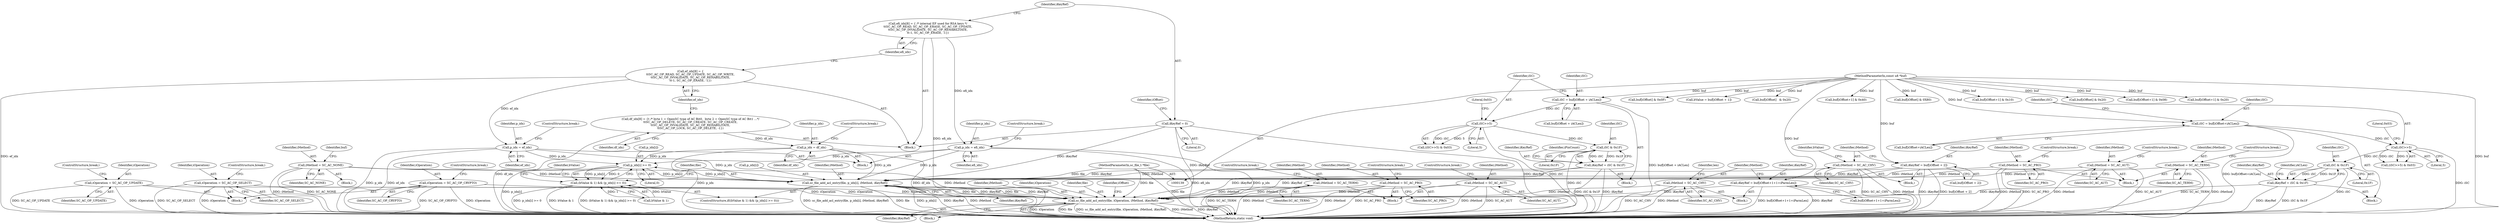 digraph "0_OpenSC_8fe377e93b4b56060e5bbfb6f3142ceaeca744fa_17@array" {
"1000494" [label="(Call,p_idx[i] >= 0)"];
"1000379" [label="(Call,p_idx = df_idx)"];
"1000145" [label="(Call,df_idx[8] = {\t /* byte 1 = OpenSC type of AC Bit0,  byte 2 = OpenSC type of AC Bit1 ...*/\n\t\tSC_AC_OP_DELETE, SC_AC_OP_CREATE, SC_AC_OP_CREATE,\n\t\tSC_AC_OP_INVALIDATE, SC_AC_OP_REHABILITATE,\n\t\tSC_AC_OP_LOCK, SC_AC_OP_DELETE, -1})"];
"1000499" [label="(Call,sc_file_add_acl_entry(file, p_idx[i], iMethod, iKeyRef))"];
"1000366" [label="(Call,sc_file_add_acl_entry(file, iOperation, iMethod, iKeyRef))"];
"1000140" [label="(MethodParameterIn,sc_file_t *file)"];
"1000352" [label="(Call,iOperation = SC_AC_OP_CRYPTO)"];
"1000357" [label="(Call,iOperation = SC_AC_OP_UPDATE)"];
"1000362" [label="(Call,iOperation = SC_AC_OP_SELECT)"];
"1000283" [label="(Call,iMethod = SC_AC_TERM)"];
"1000288" [label="(Call,iMethod = SC_AC_AUT)"];
"1000294" [label="(Call,iMethod = SC_AC_PRO)"];
"1000334" [label="(Call,iMethod = SC_AC_CHV)"];
"1000191" [label="(Call,iMethod = SC_AC_NONE)"];
"1000156" [label="(Call,iKeyRef = 0)"];
"1000298" [label="(Call,iKeyRef = iSC & 0x1F)"];
"1000300" [label="(Call,iSC & 0x1F)"];
"1000277" [label="(Call,iSC>>5)"];
"1000268" [label="(Call,iSC = buf[iOffset+iACLen])"];
"1000141" [label="(MethodParameterIn,const u8 *buf)"];
"1000462" [label="(Call,iKeyRef = buf[iOffset + 2])"];
"1000443" [label="(Call,iKeyRef = iSC & 0x1F)"];
"1000445" [label="(Call,iSC & 0x1F)"];
"1000422" [label="(Call,iSC>>5)"];
"1000413" [label="(Call,iSC = buf[iOffset + iACLen])"];
"1000323" [label="(Call,iKeyRef = buf[iOffset+1+1+iParmLen])"];
"1000494" [label="(Call,p_idx[i] >= 0)"];
"1000389" [label="(Call,p_idx = ef_idx)"];
"1000148" [label="(Call,ef_idx[8] = {\n\t\tSC_AC_OP_READ, SC_AC_OP_UPDATE, SC_AC_OP_WRITE,\n\t\tSC_AC_OP_INVALIDATE, SC_AC_OP_REHABILITATE,\n\t\t-1, SC_AC_OP_ERASE, -1})"];
"1000384" [label="(Call,p_idx = efi_idx)"];
"1000151" [label="(Call,efi_idx[8] = { /* internal EF used for RSA keys */\n\t\tSC_AC_OP_READ, SC_AC_OP_ERASE, SC_AC_OP_UPDATE,\n\t\tSC_AC_OP_INVALIDATE, SC_AC_OP_REHABILITATE,\n\t\t-1, SC_AC_OP_ERASE, -1})"];
"1000439" [label="(Call,iMethod = SC_AC_PRO)"];
"1000433" [label="(Call,iMethod = SC_AC_AUT)"];
"1000469" [label="(Call,iMethod = SC_AC_CHV)"];
"1000428" [label="(Call,iMethod = SC_AC_TERM)"];
"1000490" [label="(Call,(bValue & 1) && (p_idx[i] >= 0))"];
"1000192" [label="(Identifier,iMethod)"];
"1000414" [label="(Identifier,iSC)"];
"1000339" [label="(Identifier,len)"];
"1000175" [label="(Call,buf[iOffset] & 0x0F)"];
"1000369" [label="(Identifier,iMethod)"];
"1000387" [label="(ControlStructure,break;)"];
"1000277" [label="(Call,iSC>>5)"];
"1000146" [label="(Identifier,df_idx)"];
"1000290" [label="(Identifier,SC_AC_AUT)"];
"1000269" [label="(Identifier,iSC)"];
"1000499" [label="(Call,sc_file_add_acl_entry(file, p_idx[i], iMethod, iKeyRef))"];
"1000381" [label="(Identifier,df_idx)"];
"1000404" [label="(Block,)"];
"1000495" [label="(Call,p_idx[i])"];
"1000433" [label="(Call,iMethod = SC_AC_AUT)"];
"1000156" [label="(Call,iKeyRef = 0)"];
"1000436" [label="(ControlStructure,break;)"];
"1000386" [label="(Identifier,efi_idx)"];
"1000415" [label="(Call,buf[iOffset + iACLen])"];
"1000353" [label="(Identifier,iOperation)"];
"1000286" [label="(ControlStructure,break;)"];
"1000151" [label="(Call,efi_idx[8] = { /* internal EF used for RSA keys */\n\t\tSC_AC_OP_READ, SC_AC_OP_ERASE, SC_AC_OP_UPDATE,\n\t\tSC_AC_OP_INVALIDATE, SC_AC_OP_REHABILITATE,\n\t\t-1, SC_AC_OP_ERASE, -1})"];
"1000413" [label="(Call,iSC = buf[iOffset + iACLen])"];
"1000259" [label="(Block,)"];
"1000489" [label="(ControlStructure,if((bValue & 1) && (p_idx[i] >= 0)))"];
"1000444" [label="(Identifier,iKeyRef)"];
"1000462" [label="(Call,iKeyRef = buf[iOffset + 2])"];
"1000443" [label="(Call,iKeyRef = iSC & 0x1F)"];
"1000352" [label="(Call,iOperation = SC_AC_OP_CRYPTO)"];
"1000148" [label="(Call,ef_idx[8] = {\n\t\tSC_AC_OP_READ, SC_AC_OP_UPDATE, SC_AC_OP_WRITE,\n\t\tSC_AC_OP_INVALIDATE, SC_AC_OP_REHABILITATE,\n\t\t-1, SC_AC_OP_ERASE, -1})"];
"1000359" [label="(Identifier,SC_AC_OP_UPDATE)"];
"1000368" [label="(Identifier,iOperation)"];
"1000145" [label="(Call,df_idx[8] = {\t /* byte 1 = OpenSC type of AC Bit0,  byte 2 = OpenSC type of AC Bit1 ...*/\n\t\tSC_AC_OP_DELETE, SC_AC_OP_CREATE, SC_AC_OP_CREATE,\n\t\tSC_AC_OP_INVALIDATE, SC_AC_OP_REHABILITATE,\n\t\tSC_AC_OP_LOCK, SC_AC_OP_DELETE, -1})"];
"1000367" [label="(Identifier,file)"];
"1000391" [label="(Identifier,ef_idx)"];
"1000296" [label="(Identifier,SC_AC_PRO)"];
"1000336" [label="(Identifier,SC_AC_CHV)"];
"1000430" [label="(Identifier,SC_AC_TERM)"];
"1000360" [label="(ControlStructure,break;)"];
"1000158" [label="(Literal,0)"];
"1000434" [label="(Identifier,iMethod)"];
"1000442" [label="(ControlStructure,break;)"];
"1000295" [label="(Identifier,iMethod)"];
"1000392" [label="(ControlStructure,break;)"];
"1000424" [label="(Literal,5)"];
"1000464" [label="(Call,buf[iOffset + 2])"];
"1000280" [label="(Literal,0x03)"];
"1000384" [label="(Call,p_idx = efi_idx)"];
"1000440" [label="(Identifier,iMethod)"];
"1000200" [label="(Block,)"];
"1000281" [label="(Block,)"];
"1000197" [label="(Identifier,buf)"];
"1000379" [label="(Call,p_idx = df_idx)"];
"1000491" [label="(Call,bValue & 1)"];
"1000472" [label="(Call,bValue = buf[iOffset + 1])"];
"1000279" [label="(Literal,5)"];
"1000494" [label="(Call,p_idx[i] >= 0)"];
"1000143" [label="(Block,)"];
"1000285" [label="(Identifier,SC_AC_TERM)"];
"1000380" [label="(Identifier,p_idx)"];
"1000171" [label="(Block,)"];
"1000278" [label="(Identifier,iSC)"];
"1000363" [label="(Identifier,iOperation)"];
"1000519" [label="(MethodReturn,static void)"];
"1000140" [label="(MethodParameterIn,sc_file_t *file)"];
"1000446" [label="(Identifier,iSC)"];
"1000390" [label="(Identifier,p_idx)"];
"1000469" [label="(Call,iMethod = SC_AC_CHV)"];
"1000366" [label="(Call,sc_file_add_acl_entry(file, iOperation, iMethod, iKeyRef))"];
"1000276" [label="(Call,(iSC>>5) & 0x03)"];
"1000323" [label="(Call,iKeyRef = buf[iOffset+1+1+iParmLen])"];
"1000470" [label="(Identifier,iMethod)"];
"1000302" [label="(Literal,0x1F)"];
"1000501" [label="(Call,p_idx[i])"];
"1000445" [label="(Call,iSC & 0x1F)"];
"1000210" [label="(Call,buf[iOffset]   & 0x20)"];
"1000218" [label="(Call,buf[iOffset+1] & 0x40)"];
"1000377" [label="(Block,)"];
"1000431" [label="(ControlStructure,break;)"];
"1000435" [label="(Identifier,SC_AC_AUT)"];
"1000498" [label="(Literal,0)"];
"1000289" [label="(Identifier,iMethod)"];
"1000500" [label="(Identifier,file)"];
"1000425" [label="(Literal,0x03)"];
"1000426" [label="(Block,)"];
"1000193" [label="(Identifier,SC_AC_NONE)"];
"1000441" [label="(Identifier,SC_AC_PRO)"];
"1000449" [label="(Identifier,iPinCount)"];
"1000507" [label="(Identifier,bValue)"];
"1000141" [label="(MethodParameterIn,const u8 *buf)"];
"1000149" [label="(Identifier,ef_idx)"];
"1000195" [label="(Call,buf[iOffset] & 0X80)"];
"1000505" [label="(Identifier,iKeyRef)"];
"1000429" [label="(Identifier,iMethod)"];
"1000191" [label="(Call,iMethod = SC_AC_NONE)"];
"1000428" [label="(Call,iMethod = SC_AC_TERM)"];
"1000421" [label="(Call,(iSC>>5) & 0x03)"];
"1000288" [label="(Call,iMethod = SC_AC_AUT)"];
"1000357" [label="(Call,iOperation = SC_AC_OP_UPDATE)"];
"1000299" [label="(Identifier,iKeyRef)"];
"1000350" [label="(Block,)"];
"1000157" [label="(Identifier,iKeyRef)"];
"1000297" [label="(ControlStructure,break;)"];
"1000294" [label="(Call,iMethod = SC_AC_PRO)"];
"1000439" [label="(Call,iMethod = SC_AC_PRO)"];
"1000270" [label="(Call,buf[iOffset+iACLen])"];
"1000463" [label="(Identifier,iKeyRef)"];
"1000298" [label="(Call,iKeyRef = iSC & 0x1F)"];
"1000325" [label="(Call,buf[iOffset+1+1+iParmLen])"];
"1000163" [label="(Identifier,iOffset)"];
"1000382" [label="(ControlStructure,break;)"];
"1000334" [label="(Call,iMethod = SC_AC_CHV)"];
"1000311" [label="(Block,)"];
"1000504" [label="(Identifier,iMethod)"];
"1000291" [label="(ControlStructure,break;)"];
"1000355" [label="(ControlStructure,break;)"];
"1000324" [label="(Identifier,iKeyRef)"];
"1000422" [label="(Call,iSC>>5)"];
"1000364" [label="(Identifier,SC_AC_OP_SELECT)"];
"1000354" [label="(Identifier,SC_AC_OP_CRYPTO)"];
"1000471" [label="(Identifier,SC_AC_CHV)"];
"1000447" [label="(Literal,0x1F)"];
"1000370" [label="(Identifier,iKeyRef)"];
"1000238" [label="(Call,buf[iOffset+1] & 0x10)"];
"1000454" [label="(Block,)"];
"1000283" [label="(Call,iMethod = SC_AC_TERM)"];
"1000284" [label="(Identifier,iMethod)"];
"1000362" [label="(Call,iOperation = SC_AC_OP_SELECT)"];
"1000301" [label="(Identifier,iSC)"];
"1000399" [label="(Call,buf[iOffset] & 0x20)"];
"1000152" [label="(Identifier,efi_idx)"];
"1000385" [label="(Identifier,p_idx)"];
"1000335" [label="(Identifier,iMethod)"];
"1000268" [label="(Call,iSC = buf[iOffset+iACLen])"];
"1000490" [label="(Call,(bValue & 1) && (p_idx[i] >= 0))"];
"1000358" [label="(Identifier,iOperation)"];
"1000300" [label="(Call,iSC & 0x1F)"];
"1000305" [label="(Identifier,iACLen)"];
"1000423" [label="(Identifier,iSC)"];
"1000248" [label="(Call,buf[iOffset+1] & 0x08)"];
"1000389" [label="(Call,p_idx = ef_idx)"];
"1000510" [label="(Identifier,iOffset)"];
"1000473" [label="(Identifier,bValue)"];
"1000365" [label="(ControlStructure,break;)"];
"1000228" [label="(Call,buf[iOffset+1] & 0x20)"];
"1000494" -> "1000490"  [label="AST: "];
"1000494" -> "1000498"  [label="CFG: "];
"1000495" -> "1000494"  [label="AST: "];
"1000498" -> "1000494"  [label="AST: "];
"1000490" -> "1000494"  [label="CFG: "];
"1000494" -> "1000519"  [label="DDG: p_idx[i]"];
"1000494" -> "1000490"  [label="DDG: p_idx[i]"];
"1000494" -> "1000490"  [label="DDG: 0"];
"1000379" -> "1000494"  [label="DDG: p_idx"];
"1000499" -> "1000494"  [label="DDG: p_idx[i]"];
"1000389" -> "1000494"  [label="DDG: p_idx"];
"1000384" -> "1000494"  [label="DDG: p_idx"];
"1000494" -> "1000499"  [label="DDG: p_idx[i]"];
"1000379" -> "1000377"  [label="AST: "];
"1000379" -> "1000381"  [label="CFG: "];
"1000380" -> "1000379"  [label="AST: "];
"1000381" -> "1000379"  [label="AST: "];
"1000382" -> "1000379"  [label="CFG: "];
"1000379" -> "1000519"  [label="DDG: p_idx"];
"1000379" -> "1000519"  [label="DDG: df_idx"];
"1000145" -> "1000379"  [label="DDG: df_idx"];
"1000379" -> "1000499"  [label="DDG: p_idx"];
"1000145" -> "1000143"  [label="AST: "];
"1000145" -> "1000146"  [label="CFG: "];
"1000146" -> "1000145"  [label="AST: "];
"1000149" -> "1000145"  [label="CFG: "];
"1000145" -> "1000519"  [label="DDG: df_idx"];
"1000499" -> "1000489"  [label="AST: "];
"1000499" -> "1000505"  [label="CFG: "];
"1000500" -> "1000499"  [label="AST: "];
"1000501" -> "1000499"  [label="AST: "];
"1000504" -> "1000499"  [label="AST: "];
"1000505" -> "1000499"  [label="AST: "];
"1000507" -> "1000499"  [label="CFG: "];
"1000499" -> "1000519"  [label="DDG: sc_file_add_acl_entry(file, p_idx[i], iMethod, iKeyRef)"];
"1000499" -> "1000519"  [label="DDG: file"];
"1000499" -> "1000519"  [label="DDG: p_idx[i]"];
"1000499" -> "1000519"  [label="DDG: iKeyRef"];
"1000499" -> "1000519"  [label="DDG: iMethod"];
"1000499" -> "1000366"  [label="DDG: file"];
"1000499" -> "1000366"  [label="DDG: iKeyRef"];
"1000366" -> "1000499"  [label="DDG: file"];
"1000366" -> "1000499"  [label="DDG: iKeyRef"];
"1000140" -> "1000499"  [label="DDG: file"];
"1000389" -> "1000499"  [label="DDG: p_idx"];
"1000384" -> "1000499"  [label="DDG: p_idx"];
"1000439" -> "1000499"  [label="DDG: iMethod"];
"1000433" -> "1000499"  [label="DDG: iMethod"];
"1000469" -> "1000499"  [label="DDG: iMethod"];
"1000428" -> "1000499"  [label="DDG: iMethod"];
"1000191" -> "1000499"  [label="DDG: iMethod"];
"1000156" -> "1000499"  [label="DDG: iKeyRef"];
"1000462" -> "1000499"  [label="DDG: iKeyRef"];
"1000443" -> "1000499"  [label="DDG: iKeyRef"];
"1000366" -> "1000200"  [label="AST: "];
"1000366" -> "1000370"  [label="CFG: "];
"1000367" -> "1000366"  [label="AST: "];
"1000368" -> "1000366"  [label="AST: "];
"1000369" -> "1000366"  [label="AST: "];
"1000370" -> "1000366"  [label="AST: "];
"1000510" -> "1000366"  [label="CFG: "];
"1000366" -> "1000519"  [label="DDG: iMethod"];
"1000366" -> "1000519"  [label="DDG: iKeyRef"];
"1000366" -> "1000519"  [label="DDG: iOperation"];
"1000366" -> "1000519"  [label="DDG: file"];
"1000366" -> "1000519"  [label="DDG: sc_file_add_acl_entry(file, iOperation, iMethod, iKeyRef)"];
"1000140" -> "1000366"  [label="DDG: file"];
"1000352" -> "1000366"  [label="DDG: iOperation"];
"1000357" -> "1000366"  [label="DDG: iOperation"];
"1000362" -> "1000366"  [label="DDG: iOperation"];
"1000283" -> "1000366"  [label="DDG: iMethod"];
"1000288" -> "1000366"  [label="DDG: iMethod"];
"1000294" -> "1000366"  [label="DDG: iMethod"];
"1000334" -> "1000366"  [label="DDG: iMethod"];
"1000191" -> "1000366"  [label="DDG: iMethod"];
"1000156" -> "1000366"  [label="DDG: iKeyRef"];
"1000298" -> "1000366"  [label="DDG: iKeyRef"];
"1000462" -> "1000366"  [label="DDG: iKeyRef"];
"1000443" -> "1000366"  [label="DDG: iKeyRef"];
"1000323" -> "1000366"  [label="DDG: iKeyRef"];
"1000140" -> "1000139"  [label="AST: "];
"1000140" -> "1000519"  [label="DDG: file"];
"1000352" -> "1000350"  [label="AST: "];
"1000352" -> "1000354"  [label="CFG: "];
"1000353" -> "1000352"  [label="AST: "];
"1000354" -> "1000352"  [label="AST: "];
"1000355" -> "1000352"  [label="CFG: "];
"1000352" -> "1000519"  [label="DDG: iOperation"];
"1000352" -> "1000519"  [label="DDG: SC_AC_OP_CRYPTO"];
"1000357" -> "1000350"  [label="AST: "];
"1000357" -> "1000359"  [label="CFG: "];
"1000358" -> "1000357"  [label="AST: "];
"1000359" -> "1000357"  [label="AST: "];
"1000360" -> "1000357"  [label="CFG: "];
"1000357" -> "1000519"  [label="DDG: iOperation"];
"1000357" -> "1000519"  [label="DDG: SC_AC_OP_UPDATE"];
"1000362" -> "1000350"  [label="AST: "];
"1000362" -> "1000364"  [label="CFG: "];
"1000363" -> "1000362"  [label="AST: "];
"1000364" -> "1000362"  [label="AST: "];
"1000365" -> "1000362"  [label="CFG: "];
"1000362" -> "1000519"  [label="DDG: SC_AC_OP_SELECT"];
"1000362" -> "1000519"  [label="DDG: iOperation"];
"1000283" -> "1000281"  [label="AST: "];
"1000283" -> "1000285"  [label="CFG: "];
"1000284" -> "1000283"  [label="AST: "];
"1000285" -> "1000283"  [label="AST: "];
"1000286" -> "1000283"  [label="CFG: "];
"1000283" -> "1000519"  [label="DDG: SC_AC_TERM"];
"1000283" -> "1000519"  [label="DDG: iMethod"];
"1000288" -> "1000281"  [label="AST: "];
"1000288" -> "1000290"  [label="CFG: "];
"1000289" -> "1000288"  [label="AST: "];
"1000290" -> "1000288"  [label="AST: "];
"1000291" -> "1000288"  [label="CFG: "];
"1000288" -> "1000519"  [label="DDG: SC_AC_AUT"];
"1000288" -> "1000519"  [label="DDG: iMethod"];
"1000294" -> "1000281"  [label="AST: "];
"1000294" -> "1000296"  [label="CFG: "];
"1000295" -> "1000294"  [label="AST: "];
"1000296" -> "1000294"  [label="AST: "];
"1000297" -> "1000294"  [label="CFG: "];
"1000294" -> "1000519"  [label="DDG: SC_AC_PRO"];
"1000294" -> "1000519"  [label="DDG: iMethod"];
"1000334" -> "1000311"  [label="AST: "];
"1000334" -> "1000336"  [label="CFG: "];
"1000335" -> "1000334"  [label="AST: "];
"1000336" -> "1000334"  [label="AST: "];
"1000339" -> "1000334"  [label="CFG: "];
"1000334" -> "1000519"  [label="DDG: SC_AC_CHV"];
"1000334" -> "1000519"  [label="DDG: iMethod"];
"1000191" -> "1000171"  [label="AST: "];
"1000191" -> "1000193"  [label="CFG: "];
"1000192" -> "1000191"  [label="AST: "];
"1000193" -> "1000191"  [label="AST: "];
"1000197" -> "1000191"  [label="CFG: "];
"1000191" -> "1000519"  [label="DDG: SC_AC_NONE"];
"1000191" -> "1000519"  [label="DDG: iMethod"];
"1000156" -> "1000143"  [label="AST: "];
"1000156" -> "1000158"  [label="CFG: "];
"1000157" -> "1000156"  [label="AST: "];
"1000158" -> "1000156"  [label="AST: "];
"1000163" -> "1000156"  [label="CFG: "];
"1000156" -> "1000519"  [label="DDG: iKeyRef"];
"1000298" -> "1000259"  [label="AST: "];
"1000298" -> "1000300"  [label="CFG: "];
"1000299" -> "1000298"  [label="AST: "];
"1000300" -> "1000298"  [label="AST: "];
"1000305" -> "1000298"  [label="CFG: "];
"1000298" -> "1000519"  [label="DDG: iKeyRef"];
"1000298" -> "1000519"  [label="DDG: iSC & 0x1F"];
"1000300" -> "1000298"  [label="DDG: iSC"];
"1000300" -> "1000298"  [label="DDG: 0x1F"];
"1000300" -> "1000302"  [label="CFG: "];
"1000301" -> "1000300"  [label="AST: "];
"1000302" -> "1000300"  [label="AST: "];
"1000300" -> "1000519"  [label="DDG: iSC"];
"1000277" -> "1000300"  [label="DDG: iSC"];
"1000277" -> "1000276"  [label="AST: "];
"1000277" -> "1000279"  [label="CFG: "];
"1000278" -> "1000277"  [label="AST: "];
"1000279" -> "1000277"  [label="AST: "];
"1000280" -> "1000277"  [label="CFG: "];
"1000277" -> "1000519"  [label="DDG: iSC"];
"1000277" -> "1000276"  [label="DDG: iSC"];
"1000277" -> "1000276"  [label="DDG: 5"];
"1000268" -> "1000277"  [label="DDG: iSC"];
"1000268" -> "1000259"  [label="AST: "];
"1000268" -> "1000270"  [label="CFG: "];
"1000269" -> "1000268"  [label="AST: "];
"1000270" -> "1000268"  [label="AST: "];
"1000278" -> "1000268"  [label="CFG: "];
"1000268" -> "1000519"  [label="DDG: buf[iOffset+iACLen]"];
"1000141" -> "1000268"  [label="DDG: buf"];
"1000141" -> "1000139"  [label="AST: "];
"1000141" -> "1000519"  [label="DDG: buf"];
"1000141" -> "1000175"  [label="DDG: buf"];
"1000141" -> "1000195"  [label="DDG: buf"];
"1000141" -> "1000210"  [label="DDG: buf"];
"1000141" -> "1000218"  [label="DDG: buf"];
"1000141" -> "1000228"  [label="DDG: buf"];
"1000141" -> "1000238"  [label="DDG: buf"];
"1000141" -> "1000248"  [label="DDG: buf"];
"1000141" -> "1000323"  [label="DDG: buf"];
"1000141" -> "1000399"  [label="DDG: buf"];
"1000141" -> "1000413"  [label="DDG: buf"];
"1000141" -> "1000462"  [label="DDG: buf"];
"1000141" -> "1000472"  [label="DDG: buf"];
"1000462" -> "1000454"  [label="AST: "];
"1000462" -> "1000464"  [label="CFG: "];
"1000463" -> "1000462"  [label="AST: "];
"1000464" -> "1000462"  [label="AST: "];
"1000470" -> "1000462"  [label="CFG: "];
"1000462" -> "1000519"  [label="DDG: iKeyRef"];
"1000462" -> "1000519"  [label="DDG: buf[iOffset + 2]"];
"1000443" -> "1000404"  [label="AST: "];
"1000443" -> "1000445"  [label="CFG: "];
"1000444" -> "1000443"  [label="AST: "];
"1000445" -> "1000443"  [label="AST: "];
"1000449" -> "1000443"  [label="CFG: "];
"1000443" -> "1000519"  [label="DDG: iSC & 0x1F"];
"1000443" -> "1000519"  [label="DDG: iKeyRef"];
"1000445" -> "1000443"  [label="DDG: iSC"];
"1000445" -> "1000443"  [label="DDG: 0x1F"];
"1000445" -> "1000447"  [label="CFG: "];
"1000446" -> "1000445"  [label="AST: "];
"1000447" -> "1000445"  [label="AST: "];
"1000445" -> "1000519"  [label="DDG: iSC"];
"1000422" -> "1000445"  [label="DDG: iSC"];
"1000422" -> "1000421"  [label="AST: "];
"1000422" -> "1000424"  [label="CFG: "];
"1000423" -> "1000422"  [label="AST: "];
"1000424" -> "1000422"  [label="AST: "];
"1000425" -> "1000422"  [label="CFG: "];
"1000422" -> "1000519"  [label="DDG: iSC"];
"1000422" -> "1000421"  [label="DDG: iSC"];
"1000422" -> "1000421"  [label="DDG: 5"];
"1000413" -> "1000422"  [label="DDG: iSC"];
"1000413" -> "1000404"  [label="AST: "];
"1000413" -> "1000415"  [label="CFG: "];
"1000414" -> "1000413"  [label="AST: "];
"1000415" -> "1000413"  [label="AST: "];
"1000423" -> "1000413"  [label="CFG: "];
"1000413" -> "1000519"  [label="DDG: buf[iOffset + iACLen]"];
"1000323" -> "1000311"  [label="AST: "];
"1000323" -> "1000325"  [label="CFG: "];
"1000324" -> "1000323"  [label="AST: "];
"1000325" -> "1000323"  [label="AST: "];
"1000335" -> "1000323"  [label="CFG: "];
"1000323" -> "1000519"  [label="DDG: iKeyRef"];
"1000323" -> "1000519"  [label="DDG: buf[iOffset+1+1+iParmLen]"];
"1000389" -> "1000377"  [label="AST: "];
"1000389" -> "1000391"  [label="CFG: "];
"1000390" -> "1000389"  [label="AST: "];
"1000391" -> "1000389"  [label="AST: "];
"1000392" -> "1000389"  [label="CFG: "];
"1000389" -> "1000519"  [label="DDG: p_idx"];
"1000389" -> "1000519"  [label="DDG: ef_idx"];
"1000148" -> "1000389"  [label="DDG: ef_idx"];
"1000148" -> "1000143"  [label="AST: "];
"1000148" -> "1000149"  [label="CFG: "];
"1000149" -> "1000148"  [label="AST: "];
"1000152" -> "1000148"  [label="CFG: "];
"1000148" -> "1000519"  [label="DDG: ef_idx"];
"1000384" -> "1000377"  [label="AST: "];
"1000384" -> "1000386"  [label="CFG: "];
"1000385" -> "1000384"  [label="AST: "];
"1000386" -> "1000384"  [label="AST: "];
"1000387" -> "1000384"  [label="CFG: "];
"1000384" -> "1000519"  [label="DDG: efi_idx"];
"1000384" -> "1000519"  [label="DDG: p_idx"];
"1000151" -> "1000384"  [label="DDG: efi_idx"];
"1000151" -> "1000143"  [label="AST: "];
"1000151" -> "1000152"  [label="CFG: "];
"1000152" -> "1000151"  [label="AST: "];
"1000157" -> "1000151"  [label="CFG: "];
"1000151" -> "1000519"  [label="DDG: efi_idx"];
"1000439" -> "1000426"  [label="AST: "];
"1000439" -> "1000441"  [label="CFG: "];
"1000440" -> "1000439"  [label="AST: "];
"1000441" -> "1000439"  [label="AST: "];
"1000442" -> "1000439"  [label="CFG: "];
"1000439" -> "1000519"  [label="DDG: iMethod"];
"1000439" -> "1000519"  [label="DDG: SC_AC_PRO"];
"1000433" -> "1000426"  [label="AST: "];
"1000433" -> "1000435"  [label="CFG: "];
"1000434" -> "1000433"  [label="AST: "];
"1000435" -> "1000433"  [label="AST: "];
"1000436" -> "1000433"  [label="CFG: "];
"1000433" -> "1000519"  [label="DDG: iMethod"];
"1000433" -> "1000519"  [label="DDG: SC_AC_AUT"];
"1000469" -> "1000454"  [label="AST: "];
"1000469" -> "1000471"  [label="CFG: "];
"1000470" -> "1000469"  [label="AST: "];
"1000471" -> "1000469"  [label="AST: "];
"1000473" -> "1000469"  [label="CFG: "];
"1000469" -> "1000519"  [label="DDG: SC_AC_CHV"];
"1000469" -> "1000519"  [label="DDG: iMethod"];
"1000428" -> "1000426"  [label="AST: "];
"1000428" -> "1000430"  [label="CFG: "];
"1000429" -> "1000428"  [label="AST: "];
"1000430" -> "1000428"  [label="AST: "];
"1000431" -> "1000428"  [label="CFG: "];
"1000428" -> "1000519"  [label="DDG: SC_AC_TERM"];
"1000428" -> "1000519"  [label="DDG: iMethod"];
"1000490" -> "1000489"  [label="AST: "];
"1000490" -> "1000491"  [label="CFG: "];
"1000491" -> "1000490"  [label="AST: "];
"1000500" -> "1000490"  [label="CFG: "];
"1000507" -> "1000490"  [label="CFG: "];
"1000490" -> "1000519"  [label="DDG: p_idx[i] >= 0"];
"1000490" -> "1000519"  [label="DDG: bValue & 1"];
"1000490" -> "1000519"  [label="DDG: (bValue & 1) && (p_idx[i] >= 0)"];
"1000491" -> "1000490"  [label="DDG: bValue"];
"1000491" -> "1000490"  [label="DDG: 1"];
}
